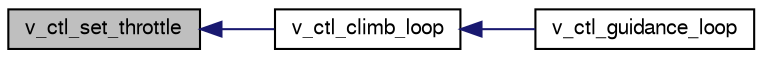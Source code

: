 digraph "v_ctl_set_throttle"
{
  edge [fontname="FreeSans",fontsize="10",labelfontname="FreeSans",labelfontsize="10"];
  node [fontname="FreeSans",fontsize="10",shape=record];
  rankdir="LR";
  Node1 [label="v_ctl_set_throttle",height=0.2,width=0.4,color="black", fillcolor="grey75", style="filled", fontcolor="black"];
  Node1 -> Node2 [dir="back",color="midnightblue",fontsize="10",style="solid",fontname="FreeSans"];
  Node2 [label="v_ctl_climb_loop",height=0.2,width=0.4,color="black", fillcolor="white", style="filled",URL="$guidance__v__n_8c.html#a38f0bbceda8812281fc650c2c1aac6c8",tooltip="Auto-throttle inner loop. "];
  Node2 -> Node3 [dir="back",color="midnightblue",fontsize="10",style="solid",fontname="FreeSans"];
  Node3 [label="v_ctl_guidance_loop",height=0.2,width=0.4,color="black", fillcolor="white", style="filled",URL="$guidance__v__n_8c.html#a7fe0d6e838155d9c38c8cf8a8413cf21",tooltip="General guidance logic This will call the proper control loops according to the sub-modes. "];
}
